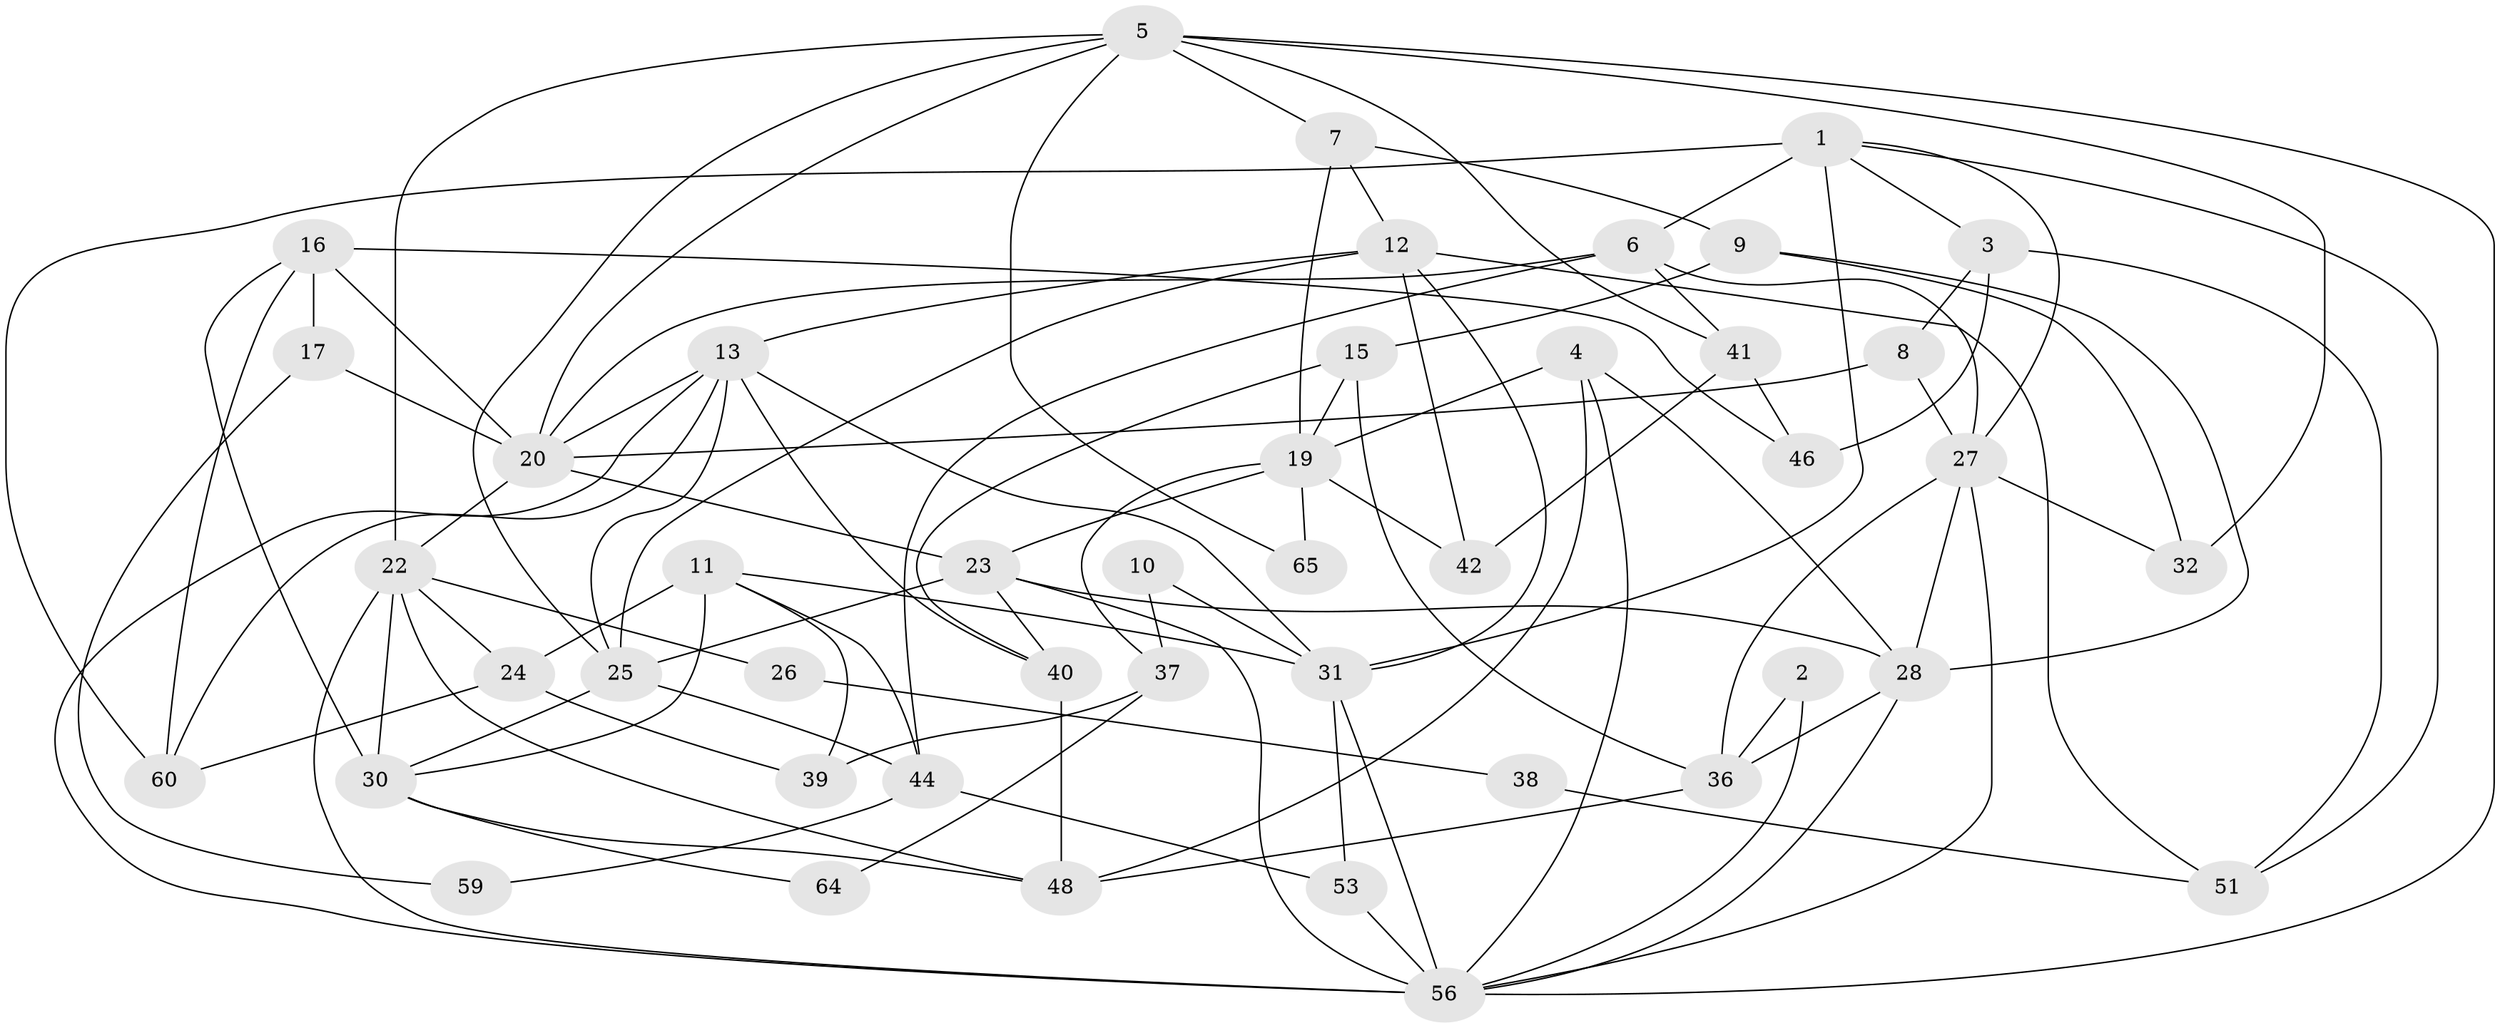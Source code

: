 // Generated by graph-tools (version 1.1) at 2025/24/03/03/25 07:24:02]
// undirected, 45 vertices, 103 edges
graph export_dot {
graph [start="1"]
  node [color=gray90,style=filled];
  1 [super="+18"];
  2;
  3 [super="+29"];
  4;
  5 [super="+14"];
  6 [super="+21"];
  7 [super="+58"];
  8;
  9;
  10;
  11;
  12 [super="+34"];
  13;
  15;
  16 [super="+62"];
  17;
  19 [super="+35"];
  20 [super="+55"];
  22 [super="+63"];
  23 [super="+50"];
  24;
  25 [super="+45"];
  26;
  27 [super="+43"];
  28 [super="+33"];
  30 [super="+57"];
  31 [super="+47"];
  32;
  36 [super="+49"];
  37;
  38;
  39;
  40;
  41 [super="+52"];
  42;
  44 [super="+54"];
  46;
  48;
  51;
  53;
  56 [super="+61"];
  59;
  60;
  64;
  65;
  1 -- 6 [weight=2];
  1 -- 51;
  1 -- 60;
  1 -- 27;
  1 -- 3;
  1 -- 31;
  2 -- 56;
  2 -- 36;
  3 -- 8;
  3 -- 46;
  3 -- 51;
  4 -- 48;
  4 -- 28;
  4 -- 56;
  4 -- 19;
  5 -- 32;
  5 -- 65;
  5 -- 22;
  5 -- 20;
  5 -- 7;
  5 -- 56;
  5 -- 25;
  5 -- 41;
  6 -- 20;
  6 -- 41;
  6 -- 27;
  6 -- 44;
  7 -- 9;
  7 -- 19;
  7 -- 12;
  8 -- 20;
  8 -- 27;
  9 -- 15;
  9 -- 28;
  9 -- 32;
  10 -- 37;
  10 -- 31;
  11 -- 31;
  11 -- 24;
  11 -- 39;
  11 -- 44;
  11 -- 30;
  12 -- 13;
  12 -- 42;
  12 -- 25;
  12 -- 51;
  12 -- 31;
  13 -- 56;
  13 -- 31;
  13 -- 40;
  13 -- 60;
  13 -- 20;
  13 -- 25;
  15 -- 40;
  15 -- 19;
  15 -- 36;
  16 -- 20;
  16 -- 17;
  16 -- 46;
  16 -- 60;
  16 -- 30;
  17 -- 20;
  17 -- 59;
  19 -- 42;
  19 -- 65;
  19 -- 37;
  19 -- 23;
  20 -- 22;
  20 -- 23;
  22 -- 30;
  22 -- 26 [weight=2];
  22 -- 56;
  22 -- 48;
  22 -- 24;
  23 -- 25;
  23 -- 40;
  23 -- 28;
  23 -- 56;
  24 -- 60;
  24 -- 39;
  25 -- 44;
  25 -- 30;
  26 -- 38;
  27 -- 56;
  27 -- 32;
  27 -- 36;
  27 -- 28;
  28 -- 36 [weight=2];
  28 -- 56;
  30 -- 48;
  30 -- 64;
  31 -- 56;
  31 -- 53;
  36 -- 48;
  37 -- 39;
  37 -- 64;
  38 -- 51;
  40 -- 48;
  41 -- 46;
  41 -- 42;
  44 -- 53;
  44 -- 59;
  53 -- 56 [weight=2];
}
